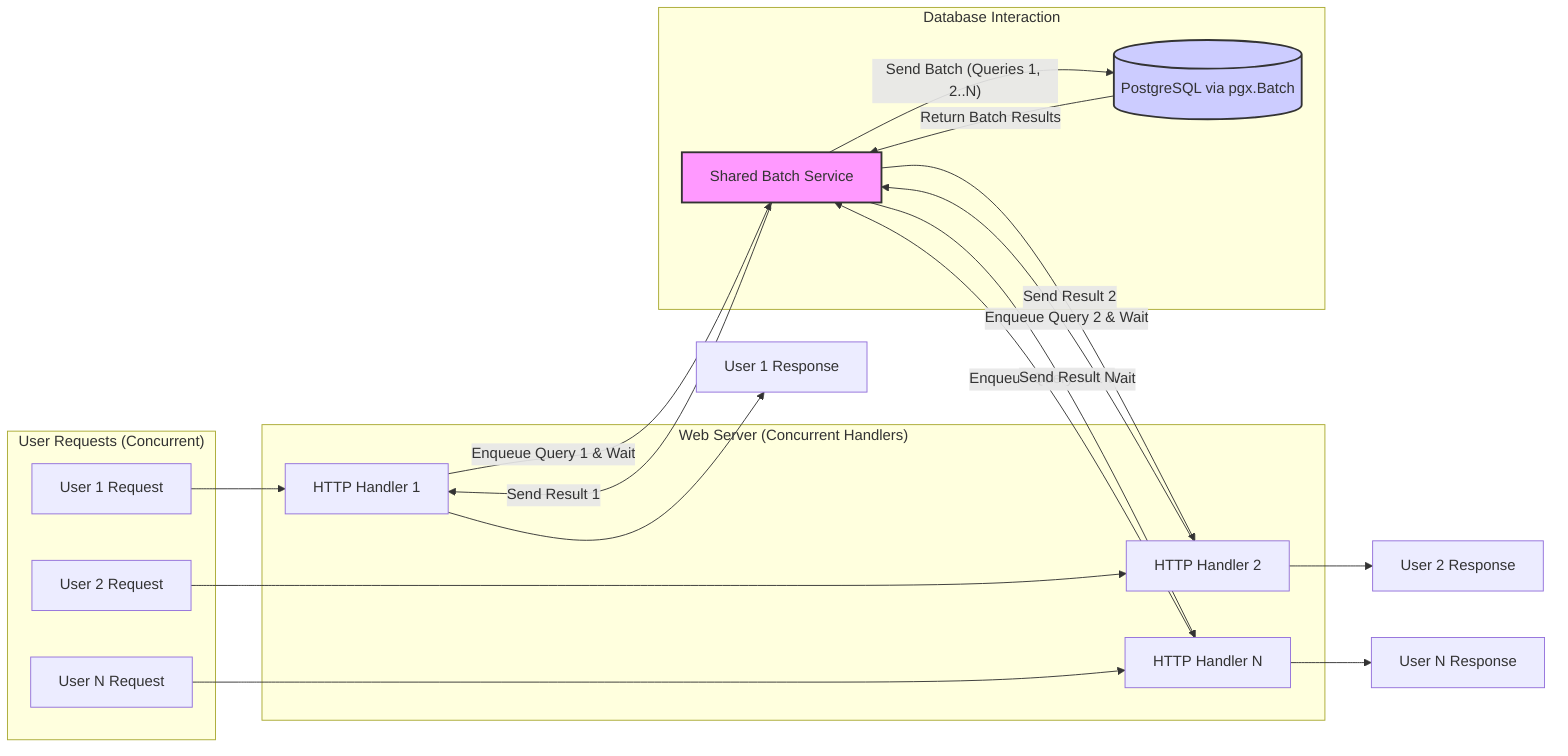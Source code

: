 graph LR
    subgraph "User Requests (Concurrent)"
        U1[User 1 Request]
        U2[User 2 Request]
        UN[User N Request]
    end

    subgraph "Web Server (Concurrent Handlers)"
        H1[HTTP Handler 1]
        H2[HTTP Handler 2]
        HN[HTTP Handler N]
    end

    subgraph "Database Interaction"
      BS[Shared Batch Service]
      DB[(PostgreSQL via pgx.Batch)]
    end

    U1 --> H1
    U2 --> H2
    UN --> HN

    H1 -- Enqueue Query 1 & Wait --> BS
    H2 -- Enqueue Query 2 & Wait --> BS
    HN -- Enqueue Query N & Wait --> BS

    BS -- Send Batch (Queries 1, 2..N) --> DB
    DB -- Return Batch Results --> BS

    BS -- Send Result 1 --> H1
    BS -- Send Result 2 --> H2
    BS -- Send Result N --> HN

    H1 --> R1[User 1 Response]
    H2 --> R2[User 2 Response]
    HN --> RN[User N Response]

    style BS fill:#f9f,stroke:#333,stroke-width:2px
    style DB fill:#ccf,stroke:#333,stroke-width:2px
